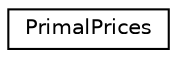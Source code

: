 digraph "Graphical Class Hierarchy"
{
 // LATEX_PDF_SIZE
  edge [fontname="Helvetica",fontsize="10",labelfontname="Helvetica",labelfontsize="10"];
  node [fontname="Helvetica",fontsize="10",shape=record];
  rankdir="LR";
  Node0 [label="PrimalPrices",height=0.2,width=0.4,color="black", fillcolor="white", style="filled",URL="$classoperations__research_1_1glop_1_1_primal_prices.html",tooltip=" "];
}
